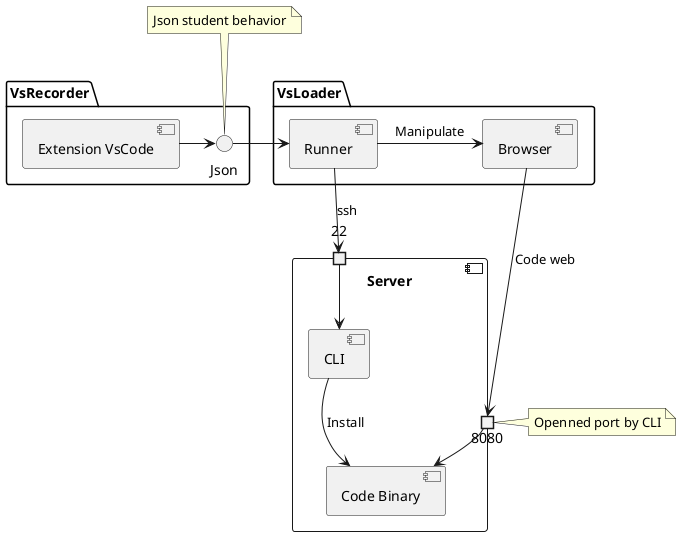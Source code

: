 @startuml "Component"


package VsRecorder{
  [Extension VsCode] -> "Json"
}



package VsLoader{
  "Json" -left-> [Runner]
  [Browser]
  [Runner]
  Runner -> Browser : Manipulate
}


component Server{
  [CLI] --> [Code Binary] : Install
  portin 22
  portout 8080
}

22 -> CLI

Runner --> 22: ssh
Browser --> 8080: Code web
8080 --> [Code Binary]

note left of 8080
  Openned port by CLI
end note

note as JsonNote
  Json student behavior
end note

JsonNote .. Json

@enduml
